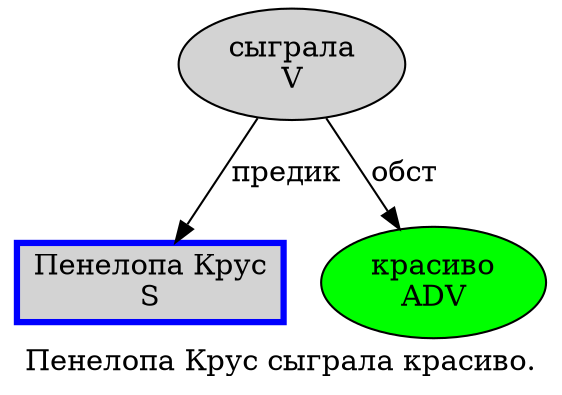 digraph SENTENCE_10 {
	graph [label="Пенелопа Крус сыграла красиво."]
	node [style=filled]
		0 [label="Пенелопа Крус
S" color=blue fillcolor=lightgray penwidth=3 shape=box]
		1 [label="сыграла
V" color="" fillcolor=lightgray penwidth=1 shape=ellipse]
		2 [label="красиво
ADV" color="" fillcolor=green penwidth=1 shape=ellipse]
			1 -> 0 [label="предик"]
			1 -> 2 [label="обст"]
}